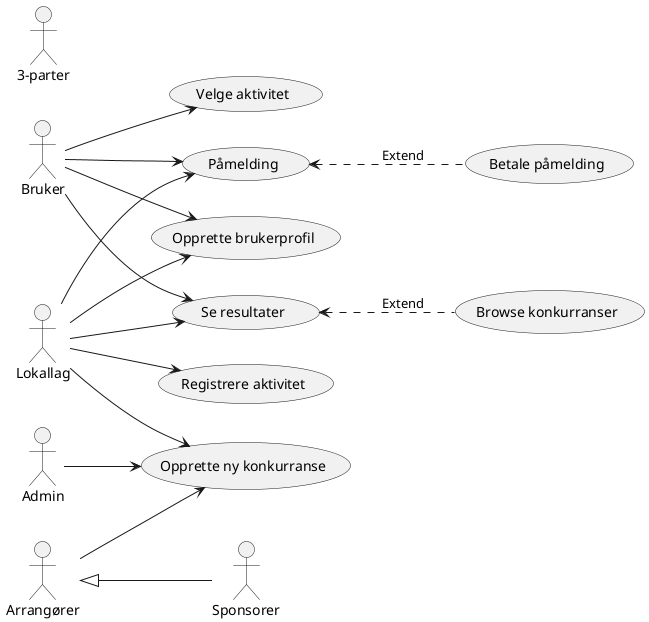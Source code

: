 @startuml
left to right direction
:Bruker: as Bruker
:Lokallag: as Lokal
:Arrangører: as Arrangører
:Sponsorer: as Sponsorer
:3-parter: as Tredje
:Admin: as Admin

Arrangører <|-- Sponsorer

(Registrere aktivitet) as (RegAktivitet)
(Påmelding) as (Påmelding)
(Opprette brukerprofil) as (Opprette)
(Opprette ny konkurranse) as (NyKonk)
(Browse konkurranser) as (Browse)
(Velge aktivitet) as (VelgeAkt)
(Se resultater) as (Resultater)
(Betale påmelding) as (Betale)

(Påmelding)<..(Betale) :Extend
(Resultater)<..(Browse) :Extend


Bruker --> (Opprette)
Bruker --> (Påmelding)
Bruker --> (Resultater)
Bruker --> (VelgeAkt)

Admin --> (NyKonk)

Lokal --> (Opprette)
Lokal --> (Påmelding)
Lokal --> (RegAktivitet)
Lokal --> (NyKonk)
Lokal --> (Resultater)

Arrangører --> (NyKonk)

@enduml
